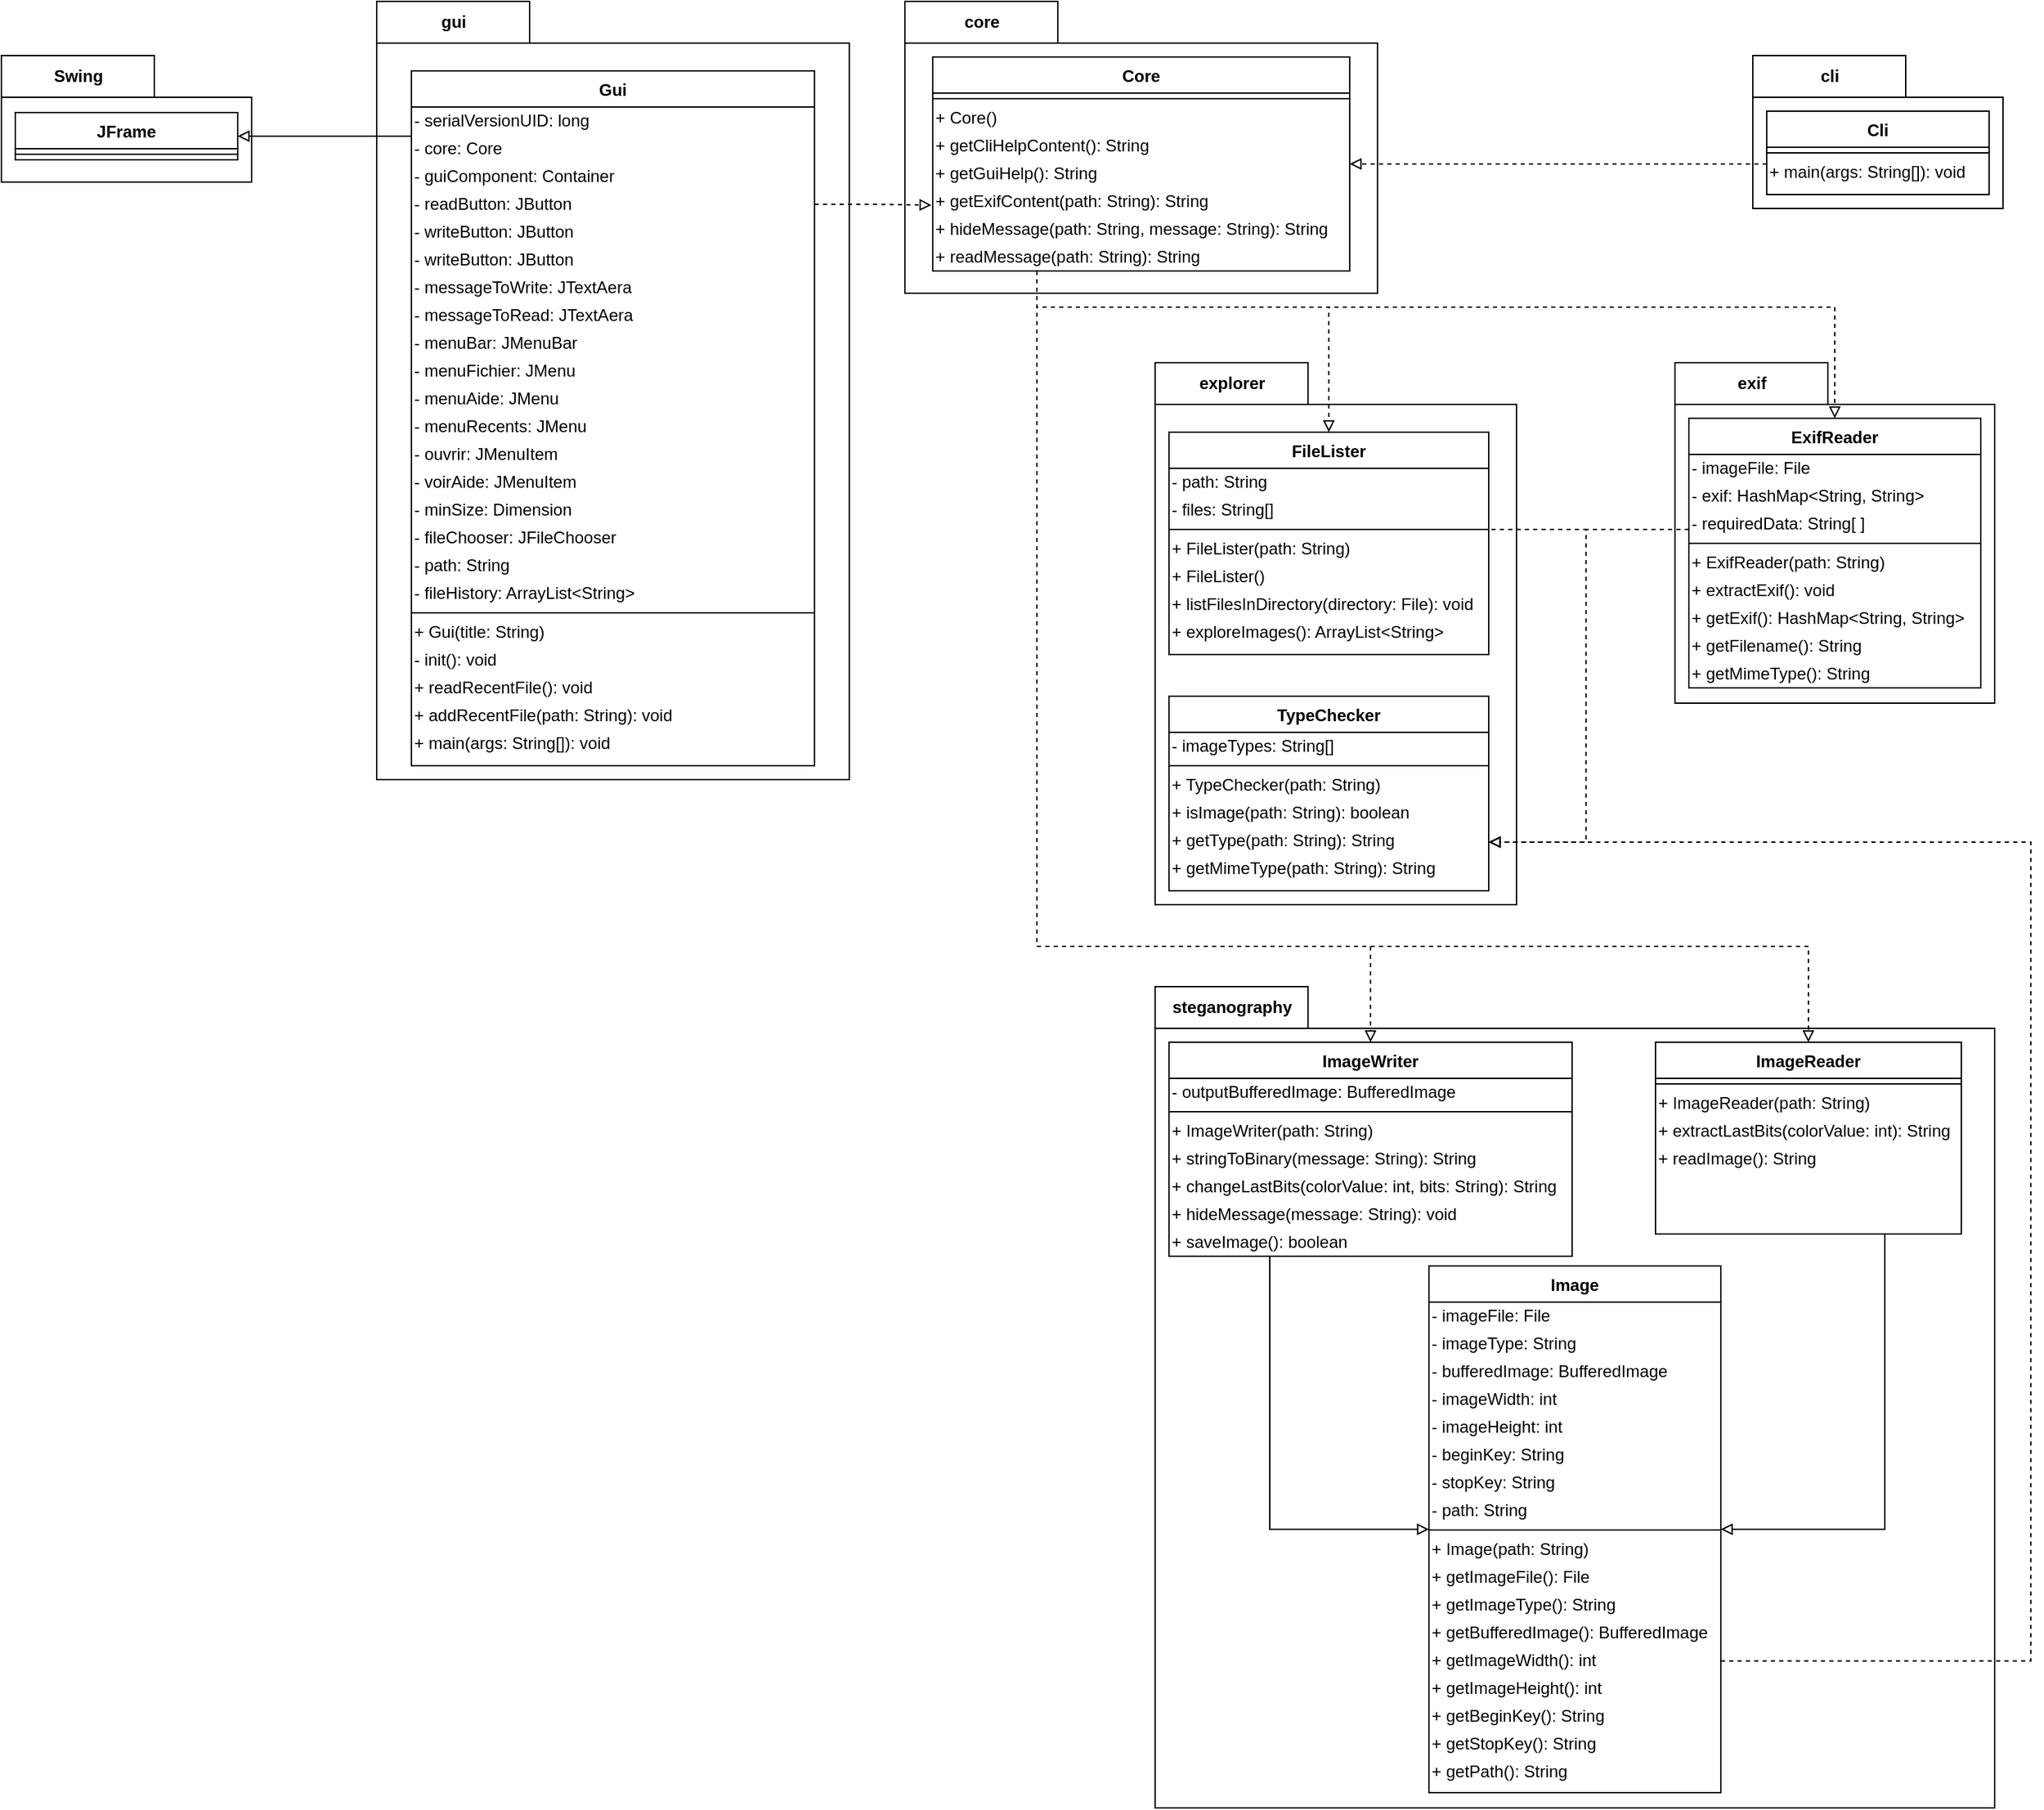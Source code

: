 <mxfile version="15.9.6" type="device"><diagram id="C5RBs43oDa-KdzZeNtuy" name="UML"><mxGraphModel dx="1260" dy="225" grid="1" gridSize="10" guides="1" tooltips="1" connect="1" arrows="1" fold="1" page="1" pageScale="1" pageWidth="827" pageHeight="1169" math="0" shadow="0"><root><mxCell id="WIyWlLk6GJQsqaUBKTNV-0"/><mxCell id="WIyWlLk6GJQsqaUBKTNV-1" parent="WIyWlLk6GJQsqaUBKTNV-0"/><mxCell id="rqgLlwEe3wtUk56ZZtkT-13" value="core" style="shape=folder;fontStyle=1;tabWidth=110;tabHeight=30;tabPosition=left;html=1;boundedLbl=1;labelInHeader=1;container=1;collapsible=0;recursiveResize=0;" parent="WIyWlLk6GJQsqaUBKTNV-1" vertex="1"><mxGeometry width="340" height="210" as="geometry"/></mxCell><mxCell id="zkfFHV4jXpPFQw0GAbJ--0" value="Core" style="swimlane;fontStyle=1;align=center;verticalAlign=top;childLayout=stackLayout;horizontal=1;startSize=26;horizontalStack=0;resizeParent=1;resizeLast=0;collapsible=1;marginBottom=0;rounded=0;shadow=0;strokeWidth=1;" parent="rqgLlwEe3wtUk56ZZtkT-13" vertex="1"><mxGeometry x="20" y="40" width="300" height="154" as="geometry"><mxRectangle x="230" y="140" width="160" height="26" as="alternateBounds"/></mxGeometry></mxCell><mxCell id="zkfFHV4jXpPFQw0GAbJ--4" value="" style="line;html=1;strokeWidth=1;align=left;verticalAlign=middle;spacingTop=-1;spacingLeft=3;spacingRight=3;rotatable=0;labelPosition=right;points=[];portConstraint=eastwest;" parent="zkfFHV4jXpPFQw0GAbJ--0" vertex="1"><mxGeometry y="26" width="300" height="8" as="geometry"/></mxCell><mxCell id="HnBNoYCttmOG30Oz5VG8-35" value="+ Core()" style="text;html=1;resizable=0;autosize=1;align=left;verticalAlign=middle;points=[];fillColor=none;strokeColor=none;rounded=0;" vertex="1" parent="zkfFHV4jXpPFQw0GAbJ--0"><mxGeometry y="34" width="300" height="20" as="geometry"/></mxCell><mxCell id="rqgLlwEe3wtUk56ZZtkT-110" value="+ getCliHelpContent(): String" style="text;html=1;resizable=0;autosize=1;align=left;verticalAlign=middle;points=[];fillColor=none;strokeColor=none;rounded=0;" parent="zkfFHV4jXpPFQw0GAbJ--0" vertex="1"><mxGeometry y="54" width="300" height="20" as="geometry"/></mxCell><mxCell id="rqgLlwEe3wtUk56ZZtkT-111" value="+ getGuiHelp(): String" style="text;html=1;resizable=0;autosize=1;align=left;verticalAlign=middle;points=[];fillColor=none;strokeColor=none;rounded=0;" parent="zkfFHV4jXpPFQw0GAbJ--0" vertex="1"><mxGeometry y="74" width="300" height="20" as="geometry"/></mxCell><mxCell id="rqgLlwEe3wtUk56ZZtkT-112" value="+ getExifContent(path: String): String" style="text;html=1;resizable=0;autosize=1;align=left;verticalAlign=middle;points=[];fillColor=none;strokeColor=none;rounded=0;" parent="zkfFHV4jXpPFQw0GAbJ--0" vertex="1"><mxGeometry y="94" width="300" height="20" as="geometry"/></mxCell><mxCell id="rqgLlwEe3wtUk56ZZtkT-113" value="+ hideMessage(path: String, message: String): String" style="text;html=1;resizable=0;autosize=1;align=left;verticalAlign=middle;points=[];fillColor=none;strokeColor=none;rounded=0;" parent="zkfFHV4jXpPFQw0GAbJ--0" vertex="1"><mxGeometry y="114" width="300" height="20" as="geometry"/></mxCell><mxCell id="rqgLlwEe3wtUk56ZZtkT-114" value="+ readMessage(path: String): String" style="text;html=1;resizable=0;autosize=1;align=left;verticalAlign=middle;points=[];fillColor=none;strokeColor=none;rounded=0;" parent="zkfFHV4jXpPFQw0GAbJ--0" vertex="1"><mxGeometry y="134" width="300" height="20" as="geometry"/></mxCell><mxCell id="rqgLlwEe3wtUk56ZZtkT-17" value="cli" style="shape=folder;fontStyle=1;tabWidth=110;tabHeight=30;tabPosition=left;html=1;boundedLbl=1;labelInHeader=1;container=1;collapsible=0;recursiveResize=0;" parent="WIyWlLk6GJQsqaUBKTNV-1" vertex="1"><mxGeometry x="610" y="39" width="180" height="110" as="geometry"/></mxCell><mxCell id="rqgLlwEe3wtUk56ZZtkT-18" value="Cli" style="swimlane;fontStyle=1;align=center;verticalAlign=top;childLayout=stackLayout;horizontal=1;startSize=26;horizontalStack=0;resizeParent=1;resizeLast=0;collapsible=1;marginBottom=0;rounded=0;shadow=0;strokeWidth=1;" parent="rqgLlwEe3wtUk56ZZtkT-17" vertex="1"><mxGeometry x="10" y="40" width="160" height="60" as="geometry"><mxRectangle x="230" y="140" width="160" height="26" as="alternateBounds"/></mxGeometry></mxCell><mxCell id="rqgLlwEe3wtUk56ZZtkT-19" value="" style="line;html=1;strokeWidth=1;align=left;verticalAlign=middle;spacingTop=-1;spacingLeft=3;spacingRight=3;rotatable=0;labelPosition=right;points=[];portConstraint=eastwest;" parent="rqgLlwEe3wtUk56ZZtkT-18" vertex="1"><mxGeometry y="26" width="160" height="8" as="geometry"/></mxCell><mxCell id="rqgLlwEe3wtUk56ZZtkT-109" value="+ main(args: String[]): void" style="text;html=1;resizable=0;autosize=1;align=left;verticalAlign=middle;points=[];fillColor=none;strokeColor=none;rounded=0;" parent="rqgLlwEe3wtUk56ZZtkT-18" vertex="1"><mxGeometry y="34" width="160" height="20" as="geometry"/></mxCell><mxCell id="rqgLlwEe3wtUk56ZZtkT-23" value="exif" style="shape=folder;fontStyle=1;tabWidth=110;tabHeight=30;tabPosition=left;html=1;boundedLbl=1;labelInHeader=1;container=1;collapsible=0;recursiveResize=0;" parent="WIyWlLk6GJQsqaUBKTNV-1" vertex="1"><mxGeometry x="554" y="260" width="230" height="245" as="geometry"/></mxCell><mxCell id="rqgLlwEe3wtUk56ZZtkT-24" value="ExifReader" style="swimlane;fontStyle=1;align=center;verticalAlign=top;childLayout=stackLayout;horizontal=1;startSize=26;horizontalStack=0;resizeParent=1;resizeLast=0;collapsible=1;marginBottom=0;rounded=0;shadow=0;strokeWidth=1;" parent="rqgLlwEe3wtUk56ZZtkT-23" vertex="1"><mxGeometry x="10" y="40" width="210" height="194" as="geometry"><mxRectangle x="230" y="140" width="160" height="26" as="alternateBounds"/></mxGeometry></mxCell><mxCell id="rqgLlwEe3wtUk56ZZtkT-88" value="- imageFile: File" style="text;html=1;resizable=0;autosize=1;align=left;verticalAlign=middle;points=[];fillColor=none;strokeColor=none;rounded=0;" parent="rqgLlwEe3wtUk56ZZtkT-24" vertex="1"><mxGeometry y="26" width="210" height="20" as="geometry"/></mxCell><mxCell id="rqgLlwEe3wtUk56ZZtkT-90" value="- exif: HashMap&amp;lt;String, String&amp;gt;" style="text;html=1;resizable=0;autosize=1;align=left;verticalAlign=middle;points=[];fillColor=none;strokeColor=none;rounded=0;" parent="rqgLlwEe3wtUk56ZZtkT-24" vertex="1"><mxGeometry y="46" width="210" height="20" as="geometry"/></mxCell><mxCell id="rqgLlwEe3wtUk56ZZtkT-91" value="- requiredData: String[ ]" style="text;html=1;resizable=0;autosize=1;align=left;verticalAlign=middle;points=[];fillColor=none;strokeColor=none;rounded=0;" parent="rqgLlwEe3wtUk56ZZtkT-24" vertex="1"><mxGeometry y="66" width="210" height="20" as="geometry"/></mxCell><mxCell id="rqgLlwEe3wtUk56ZZtkT-25" value="" style="line;html=1;strokeWidth=1;align=left;verticalAlign=middle;spacingTop=-1;spacingLeft=3;spacingRight=3;rotatable=0;labelPosition=right;points=[];portConstraint=eastwest;" parent="rqgLlwEe3wtUk56ZZtkT-24" vertex="1"><mxGeometry y="86" width="210" height="8" as="geometry"/></mxCell><mxCell id="rqgLlwEe3wtUk56ZZtkT-92" value="+ ExifReader(path: String)" style="text;html=1;resizable=0;autosize=1;align=left;verticalAlign=middle;points=[];fillColor=none;strokeColor=none;rounded=0;" parent="rqgLlwEe3wtUk56ZZtkT-24" vertex="1"><mxGeometry y="94" width="210" height="20" as="geometry"/></mxCell><mxCell id="rqgLlwEe3wtUk56ZZtkT-94" value="+ extractExif(): void" style="text;html=1;resizable=0;autosize=1;align=left;verticalAlign=middle;points=[];fillColor=none;strokeColor=none;rounded=0;" parent="rqgLlwEe3wtUk56ZZtkT-24" vertex="1"><mxGeometry y="114" width="210" height="20" as="geometry"/></mxCell><mxCell id="rqgLlwEe3wtUk56ZZtkT-93" value="+ getExif(): HashMap&amp;lt;String, String&amp;gt;" style="text;html=1;resizable=0;autosize=1;align=left;verticalAlign=middle;points=[];fillColor=none;strokeColor=none;rounded=0;" parent="rqgLlwEe3wtUk56ZZtkT-24" vertex="1"><mxGeometry y="134" width="210" height="20" as="geometry"/></mxCell><mxCell id="rqgLlwEe3wtUk56ZZtkT-96" value="+ getFilename(): String" style="text;html=1;resizable=0;autosize=1;align=left;verticalAlign=middle;points=[];fillColor=none;strokeColor=none;rounded=0;" parent="rqgLlwEe3wtUk56ZZtkT-24" vertex="1"><mxGeometry y="154" width="210" height="20" as="geometry"/></mxCell><mxCell id="rqgLlwEe3wtUk56ZZtkT-97" value="+ getMimeType(): String" style="text;html=1;resizable=0;autosize=1;align=left;verticalAlign=middle;points=[];fillColor=none;strokeColor=none;rounded=0;" parent="rqgLlwEe3wtUk56ZZtkT-24" vertex="1"><mxGeometry y="174" width="210" height="20" as="geometry"/></mxCell><mxCell id="rqgLlwEe3wtUk56ZZtkT-26" value="explorer" style="shape=folder;fontStyle=1;tabWidth=110;tabHeight=30;tabPosition=left;html=1;boundedLbl=1;labelInHeader=1;container=1;collapsible=0;recursiveResize=0;" parent="WIyWlLk6GJQsqaUBKTNV-1" vertex="1"><mxGeometry x="180" y="260" width="260" height="390" as="geometry"/></mxCell><mxCell id="rqgLlwEe3wtUk56ZZtkT-144" style="edgeStyle=orthogonalEdgeStyle;rounded=0;orthogonalLoop=1;jettySize=auto;html=1;exitX=1;exitY=0.5;exitDx=0;exitDy=0;entryX=1;entryY=0.75;entryDx=0;entryDy=0;endArrow=block;endFill=0;dashed=1;" parent="rqgLlwEe3wtUk56ZZtkT-26" source="rqgLlwEe3wtUk56ZZtkT-27" target="rqgLlwEe3wtUk56ZZtkT-29" edge="1"><mxGeometry relative="1" as="geometry"><Array as="points"><mxPoint x="240" y="120"/><mxPoint x="310" y="120"/><mxPoint x="310" y="345"/></Array></mxGeometry></mxCell><mxCell id="rqgLlwEe3wtUk56ZZtkT-27" value="FileLister" style="swimlane;fontStyle=1;align=center;verticalAlign=top;childLayout=stackLayout;horizontal=1;startSize=26;horizontalStack=0;resizeParent=1;resizeLast=0;collapsible=1;marginBottom=0;rounded=0;shadow=0;strokeWidth=1;" parent="rqgLlwEe3wtUk56ZZtkT-26" vertex="1"><mxGeometry x="10" y="50" width="230" height="160" as="geometry"><mxRectangle x="230" y="140" width="160" height="26" as="alternateBounds"/></mxGeometry></mxCell><mxCell id="lfg61JCb-6CAKYgBnCTk-0" value="- path: String" style="text;html=1;resizable=0;autosize=1;align=left;verticalAlign=middle;points=[];fillColor=none;strokeColor=none;rounded=0;" parent="rqgLlwEe3wtUk56ZZtkT-27" vertex="1"><mxGeometry y="26" width="230" height="20" as="geometry"/></mxCell><mxCell id="lfg61JCb-6CAKYgBnCTk-1" value="- files: String[]" style="text;html=1;resizable=0;autosize=1;align=left;verticalAlign=middle;points=[];fillColor=none;strokeColor=none;rounded=0;" parent="rqgLlwEe3wtUk56ZZtkT-27" vertex="1"><mxGeometry y="46" width="230" height="20" as="geometry"/></mxCell><mxCell id="rqgLlwEe3wtUk56ZZtkT-28" value="" style="line;html=1;strokeWidth=1;align=left;verticalAlign=middle;spacingTop=-1;spacingLeft=3;spacingRight=3;rotatable=0;labelPosition=right;points=[];portConstraint=eastwest;" parent="rqgLlwEe3wtUk56ZZtkT-27" vertex="1"><mxGeometry y="66" width="230" height="8" as="geometry"/></mxCell><mxCell id="lfg61JCb-6CAKYgBnCTk-2" value="+ FileLister(path: String)" style="text;html=1;resizable=0;autosize=1;align=left;verticalAlign=middle;points=[];fillColor=none;strokeColor=none;rounded=0;" parent="rqgLlwEe3wtUk56ZZtkT-27" vertex="1"><mxGeometry y="74" width="230" height="20" as="geometry"/></mxCell><mxCell id="lfg61JCb-6CAKYgBnCTk-3" value="+ FileLister()" style="text;html=1;resizable=0;autosize=1;align=left;verticalAlign=middle;points=[];fillColor=none;strokeColor=none;rounded=0;" parent="rqgLlwEe3wtUk56ZZtkT-27" vertex="1"><mxGeometry y="94" width="230" height="20" as="geometry"/></mxCell><mxCell id="lfg61JCb-6CAKYgBnCTk-4" value="+ listFilesInDirectory(directory: File): void" style="text;html=1;resizable=0;autosize=1;align=left;verticalAlign=middle;points=[];fillColor=none;strokeColor=none;rounded=0;" parent="rqgLlwEe3wtUk56ZZtkT-27" vertex="1"><mxGeometry y="114" width="230" height="20" as="geometry"/></mxCell><mxCell id="lfg61JCb-6CAKYgBnCTk-5" value="+ exploreImages(): ArrayList&amp;lt;String&amp;gt;" style="text;html=1;resizable=0;autosize=1;align=left;verticalAlign=middle;points=[];fillColor=none;strokeColor=none;rounded=0;" parent="rqgLlwEe3wtUk56ZZtkT-27" vertex="1"><mxGeometry y="134" width="230" height="20" as="geometry"/></mxCell><mxCell id="rqgLlwEe3wtUk56ZZtkT-29" value="TypeChecker" style="swimlane;fontStyle=1;align=center;verticalAlign=top;childLayout=stackLayout;horizontal=1;startSize=26;horizontalStack=0;resizeParent=1;resizeLast=0;collapsible=1;marginBottom=0;rounded=0;shadow=0;strokeWidth=1;" parent="rqgLlwEe3wtUk56ZZtkT-26" vertex="1"><mxGeometry x="10" y="240" width="230" height="140" as="geometry"><mxRectangle x="230" y="140" width="160" height="26" as="alternateBounds"/></mxGeometry></mxCell><mxCell id="lfg61JCb-6CAKYgBnCTk-6" value="- imageTypes: String[]" style="text;html=1;resizable=0;autosize=1;align=left;verticalAlign=middle;points=[];fillColor=none;strokeColor=none;rounded=0;" parent="rqgLlwEe3wtUk56ZZtkT-29" vertex="1"><mxGeometry y="26" width="230" height="20" as="geometry"/></mxCell><mxCell id="rqgLlwEe3wtUk56ZZtkT-30" value="" style="line;html=1;strokeWidth=1;align=left;verticalAlign=middle;spacingTop=-1;spacingLeft=3;spacingRight=3;rotatable=0;labelPosition=right;points=[];portConstraint=eastwest;" parent="rqgLlwEe3wtUk56ZZtkT-29" vertex="1"><mxGeometry y="46" width="230" height="8" as="geometry"/></mxCell><mxCell id="lfg61JCb-6CAKYgBnCTk-7" value="+ TypeChecker(path: String)" style="text;html=1;resizable=0;autosize=1;align=left;verticalAlign=middle;points=[];fillColor=none;strokeColor=none;rounded=0;" parent="rqgLlwEe3wtUk56ZZtkT-29" vertex="1"><mxGeometry y="54" width="230" height="20" as="geometry"/></mxCell><mxCell id="lfg61JCb-6CAKYgBnCTk-8" value="+ isImage(path: String): boolean" style="text;html=1;resizable=0;autosize=1;align=left;verticalAlign=middle;points=[];fillColor=none;strokeColor=none;rounded=0;" parent="rqgLlwEe3wtUk56ZZtkT-29" vertex="1"><mxGeometry y="74" width="230" height="20" as="geometry"/></mxCell><mxCell id="lfg61JCb-6CAKYgBnCTk-9" value="+ getType(path: String): String" style="text;html=1;resizable=0;autosize=1;align=left;verticalAlign=middle;points=[];fillColor=none;strokeColor=none;rounded=0;" parent="rqgLlwEe3wtUk56ZZtkT-29" vertex="1"><mxGeometry y="94" width="230" height="20" as="geometry"/></mxCell><mxCell id="lfg61JCb-6CAKYgBnCTk-10" value="+ getMimeType(path: String): String" style="text;html=1;resizable=0;autosize=1;align=left;verticalAlign=middle;points=[];fillColor=none;strokeColor=none;rounded=0;" parent="rqgLlwEe3wtUk56ZZtkT-29" vertex="1"><mxGeometry y="114" width="230" height="20" as="geometry"/></mxCell><mxCell id="rqgLlwEe3wtUk56ZZtkT-31" value="steganography" style="shape=folder;fontStyle=1;tabWidth=110;tabHeight=30;tabPosition=left;html=1;boundedLbl=1;labelInHeader=1;container=1;collapsible=0;recursiveResize=0;" parent="WIyWlLk6GJQsqaUBKTNV-1" vertex="1"><mxGeometry x="180" y="709" width="604" height="591" as="geometry"/></mxCell><mxCell id="rqgLlwEe3wtUk56ZZtkT-41" style="edgeStyle=orthogonalEdgeStyle;rounded=0;orthogonalLoop=1;jettySize=auto;html=1;exitX=0.25;exitY=1;exitDx=0;exitDy=0;entryX=0;entryY=0.5;entryDx=0;entryDy=0;endArrow=block;endFill=0;" parent="rqgLlwEe3wtUk56ZZtkT-31" source="rqgLlwEe3wtUk56ZZtkT-32" target="rqgLlwEe3wtUk56ZZtkT-36" edge="1"><mxGeometry relative="1" as="geometry"/></mxCell><mxCell id="rqgLlwEe3wtUk56ZZtkT-32" value="ImageWriter" style="swimlane;fontStyle=1;align=center;verticalAlign=top;childLayout=stackLayout;horizontal=1;startSize=26;horizontalStack=0;resizeParent=1;resizeLast=0;collapsible=1;marginBottom=0;rounded=0;shadow=0;strokeWidth=1;" parent="rqgLlwEe3wtUk56ZZtkT-31" vertex="1"><mxGeometry x="10" y="40" width="290" height="154" as="geometry"><mxRectangle x="230" y="140" width="160" height="26" as="alternateBounds"/></mxGeometry></mxCell><mxCell id="HnBNoYCttmOG30Oz5VG8-7" value="- outputBufferedImage: BufferedImage" style="text;html=1;resizable=0;autosize=1;align=left;verticalAlign=middle;points=[];fillColor=none;strokeColor=none;rounded=0;" vertex="1" parent="rqgLlwEe3wtUk56ZZtkT-32"><mxGeometry y="26" width="290" height="20" as="geometry"/></mxCell><mxCell id="rqgLlwEe3wtUk56ZZtkT-33" value="" style="line;html=1;strokeWidth=1;align=left;verticalAlign=middle;spacingTop=-1;spacingLeft=3;spacingRight=3;rotatable=0;labelPosition=right;points=[];portConstraint=eastwest;" parent="rqgLlwEe3wtUk56ZZtkT-32" vertex="1"><mxGeometry y="46" width="290" height="8" as="geometry"/></mxCell><mxCell id="rqgLlwEe3wtUk56ZZtkT-81" value="+ ImageWriter(path: String)" style="text;html=1;resizable=0;autosize=1;align=left;verticalAlign=middle;points=[];fillColor=none;strokeColor=none;rounded=0;" parent="rqgLlwEe3wtUk56ZZtkT-32" vertex="1"><mxGeometry y="54" width="290" height="20" as="geometry"/></mxCell><mxCell id="rqgLlwEe3wtUk56ZZtkT-82" value="+ stringToBinary(message: String): String" style="text;html=1;resizable=0;autosize=1;align=left;verticalAlign=middle;points=[];fillColor=none;strokeColor=none;rounded=0;" parent="rqgLlwEe3wtUk56ZZtkT-32" vertex="1"><mxGeometry y="74" width="290" height="20" as="geometry"/></mxCell><mxCell id="rqgLlwEe3wtUk56ZZtkT-83" value="+ changeLastBits(colorValue: int, bits: String): String" style="text;html=1;resizable=0;autosize=1;align=left;verticalAlign=middle;points=[];fillColor=none;strokeColor=none;rounded=0;" parent="rqgLlwEe3wtUk56ZZtkT-32" vertex="1"><mxGeometry y="94" width="290" height="20" as="geometry"/></mxCell><mxCell id="rqgLlwEe3wtUk56ZZtkT-84" value="+ hideMessage(message: String): void" style="text;html=1;resizable=0;autosize=1;align=left;verticalAlign=middle;points=[];fillColor=none;strokeColor=none;rounded=0;" parent="rqgLlwEe3wtUk56ZZtkT-32" vertex="1"><mxGeometry y="114" width="290" height="20" as="geometry"/></mxCell><mxCell id="rqgLlwEe3wtUk56ZZtkT-85" value="+ saveImage(): boolean" style="text;html=1;resizable=0;autosize=1;align=left;verticalAlign=middle;points=[];fillColor=none;strokeColor=none;rounded=0;" parent="rqgLlwEe3wtUk56ZZtkT-32" vertex="1"><mxGeometry y="134" width="290" height="20" as="geometry"/></mxCell><mxCell id="rqgLlwEe3wtUk56ZZtkT-40" style="edgeStyle=orthogonalEdgeStyle;rounded=0;orthogonalLoop=1;jettySize=auto;html=1;exitX=0.75;exitY=1;exitDx=0;exitDy=0;entryX=1;entryY=0.5;entryDx=0;entryDy=0;endArrow=block;endFill=0;" parent="rqgLlwEe3wtUk56ZZtkT-31" source="rqgLlwEe3wtUk56ZZtkT-34" target="rqgLlwEe3wtUk56ZZtkT-36" edge="1"><mxGeometry relative="1" as="geometry"/></mxCell><mxCell id="rqgLlwEe3wtUk56ZZtkT-34" value="ImageReader" style="swimlane;fontStyle=1;align=center;verticalAlign=top;childLayout=stackLayout;horizontal=1;startSize=26;horizontalStack=0;resizeParent=1;resizeLast=0;collapsible=1;marginBottom=0;rounded=0;shadow=0;strokeWidth=1;" parent="rqgLlwEe3wtUk56ZZtkT-31" vertex="1"><mxGeometry x="360" y="40" width="220" height="138" as="geometry"><mxRectangle x="230" y="140" width="160" height="26" as="alternateBounds"/></mxGeometry></mxCell><mxCell id="rqgLlwEe3wtUk56ZZtkT-35" value="" style="line;html=1;strokeWidth=1;align=left;verticalAlign=middle;spacingTop=-1;spacingLeft=3;spacingRight=3;rotatable=0;labelPosition=right;points=[];portConstraint=eastwest;" parent="rqgLlwEe3wtUk56ZZtkT-34" vertex="1"><mxGeometry y="26" width="220" height="8" as="geometry"/></mxCell><mxCell id="rqgLlwEe3wtUk56ZZtkT-80" value="+ ImageReader(path: String)" style="text;html=1;resizable=0;autosize=1;align=left;verticalAlign=middle;points=[];fillColor=none;strokeColor=none;rounded=0;" parent="rqgLlwEe3wtUk56ZZtkT-34" vertex="1"><mxGeometry y="34" width="220" height="20" as="geometry"/></mxCell><mxCell id="rqgLlwEe3wtUk56ZZtkT-86" value="+ extractLastBits(colorValue: int): String" style="text;html=1;resizable=0;autosize=1;align=left;verticalAlign=middle;points=[];fillColor=none;strokeColor=none;rounded=0;" parent="rqgLlwEe3wtUk56ZZtkT-34" vertex="1"><mxGeometry y="54" width="220" height="20" as="geometry"/></mxCell><mxCell id="rqgLlwEe3wtUk56ZZtkT-87" value="+ readImage(): String" style="text;html=1;resizable=0;autosize=1;align=left;verticalAlign=middle;points=[];fillColor=none;strokeColor=none;rounded=0;" parent="rqgLlwEe3wtUk56ZZtkT-34" vertex="1"><mxGeometry y="74" width="220" height="20" as="geometry"/></mxCell><mxCell id="rqgLlwEe3wtUk56ZZtkT-36" value="Image" style="swimlane;fontStyle=1;align=center;verticalAlign=top;childLayout=stackLayout;horizontal=1;startSize=26;horizontalStack=0;resizeParent=1;resizeLast=0;collapsible=1;marginBottom=0;rounded=0;shadow=0;strokeWidth=1;" parent="rqgLlwEe3wtUk56ZZtkT-31" vertex="1"><mxGeometry x="197" y="201" width="210" height="379" as="geometry"><mxRectangle x="230" y="140" width="160" height="26" as="alternateBounds"/></mxGeometry></mxCell><mxCell id="rqgLlwEe3wtUk56ZZtkT-56" value="- imageFile: File" style="text;html=1;resizable=0;autosize=1;align=left;verticalAlign=middle;points=[];fillColor=none;strokeColor=none;rounded=0;" parent="rqgLlwEe3wtUk56ZZtkT-36" vertex="1"><mxGeometry y="26" width="210" height="20" as="geometry"/></mxCell><mxCell id="rqgLlwEe3wtUk56ZZtkT-57" value="- imageType: String" style="text;html=1;resizable=0;autosize=1;align=left;verticalAlign=middle;points=[];fillColor=none;strokeColor=none;rounded=0;" parent="rqgLlwEe3wtUk56ZZtkT-36" vertex="1"><mxGeometry y="46" width="210" height="20" as="geometry"/></mxCell><mxCell id="rqgLlwEe3wtUk56ZZtkT-58" value="- bufferedImage: BufferedImage" style="text;html=1;resizable=0;autosize=1;align=left;verticalAlign=middle;points=[];fillColor=none;strokeColor=none;rounded=0;" parent="rqgLlwEe3wtUk56ZZtkT-36" vertex="1"><mxGeometry y="66" width="210" height="20" as="geometry"/></mxCell><mxCell id="rqgLlwEe3wtUk56ZZtkT-59" value="- imageWidth: int" style="text;html=1;resizable=0;autosize=1;align=left;verticalAlign=middle;points=[];fillColor=none;strokeColor=none;rounded=0;" parent="rqgLlwEe3wtUk56ZZtkT-36" vertex="1"><mxGeometry y="86" width="210" height="20" as="geometry"/></mxCell><mxCell id="rqgLlwEe3wtUk56ZZtkT-73" value="- imageHeight: int" style="text;html=1;resizable=0;autosize=1;align=left;verticalAlign=middle;points=[];fillColor=none;strokeColor=none;rounded=0;" parent="rqgLlwEe3wtUk56ZZtkT-36" vertex="1"><mxGeometry y="106" width="210" height="20" as="geometry"/></mxCell><mxCell id="rqgLlwEe3wtUk56ZZtkT-74" value="- beginKey: String" style="text;html=1;resizable=0;autosize=1;align=left;verticalAlign=middle;points=[];fillColor=none;strokeColor=none;rounded=0;" parent="rqgLlwEe3wtUk56ZZtkT-36" vertex="1"><mxGeometry y="126" width="210" height="20" as="geometry"/></mxCell><mxCell id="rqgLlwEe3wtUk56ZZtkT-76" value="- stopKey: String" style="text;html=1;resizable=0;autosize=1;align=left;verticalAlign=middle;points=[];fillColor=none;strokeColor=none;rounded=0;" parent="rqgLlwEe3wtUk56ZZtkT-36" vertex="1"><mxGeometry y="146" width="210" height="20" as="geometry"/></mxCell><mxCell id="rqgLlwEe3wtUk56ZZtkT-77" value="- path: String" style="text;html=1;resizable=0;autosize=1;align=left;verticalAlign=middle;points=[];fillColor=none;strokeColor=none;rounded=0;" parent="rqgLlwEe3wtUk56ZZtkT-36" vertex="1"><mxGeometry y="166" width="210" height="20" as="geometry"/></mxCell><mxCell id="rqgLlwEe3wtUk56ZZtkT-37" value="" style="line;html=1;strokeWidth=1;align=left;verticalAlign=middle;spacingTop=-1;spacingLeft=3;spacingRight=3;rotatable=0;labelPosition=right;points=[];portConstraint=eastwest;" parent="rqgLlwEe3wtUk56ZZtkT-36" vertex="1"><mxGeometry y="186" width="210" height="8" as="geometry"/></mxCell><mxCell id="rqgLlwEe3wtUk56ZZtkT-78" value="+ Image(path: String)" style="text;html=1;resizable=0;autosize=1;align=left;verticalAlign=middle;points=[];fillColor=none;strokeColor=none;rounded=0;" parent="rqgLlwEe3wtUk56ZZtkT-36" vertex="1"><mxGeometry y="194" width="210" height="20" as="geometry"/></mxCell><mxCell id="HnBNoYCttmOG30Oz5VG8-0" value="+ getImageFile(): File" style="text;html=1;resizable=0;autosize=1;align=left;verticalAlign=middle;points=[];fillColor=none;strokeColor=none;rounded=0;" vertex="1" parent="rqgLlwEe3wtUk56ZZtkT-36"><mxGeometry y="214" width="210" height="20" as="geometry"/></mxCell><mxCell id="rqgLlwEe3wtUk56ZZtkT-79" value="+ getImageType(): String" style="text;html=1;resizable=0;autosize=1;align=left;verticalAlign=middle;points=[];fillColor=none;strokeColor=none;rounded=0;" parent="rqgLlwEe3wtUk56ZZtkT-36" vertex="1"><mxGeometry y="234" width="210" height="20" as="geometry"/></mxCell><mxCell id="HnBNoYCttmOG30Oz5VG8-1" value="+ getBufferedImage(): BufferedImage" style="text;html=1;resizable=0;autosize=1;align=left;verticalAlign=middle;points=[];fillColor=none;strokeColor=none;rounded=0;" vertex="1" parent="rqgLlwEe3wtUk56ZZtkT-36"><mxGeometry y="254" width="210" height="20" as="geometry"/></mxCell><mxCell id="HnBNoYCttmOG30Oz5VG8-4" value="+ getImageWidth(): int" style="text;html=1;resizable=0;autosize=1;align=left;verticalAlign=middle;points=[];fillColor=none;strokeColor=none;rounded=0;" vertex="1" parent="rqgLlwEe3wtUk56ZZtkT-36"><mxGeometry y="274" width="210" height="20" as="geometry"/></mxCell><mxCell id="HnBNoYCttmOG30Oz5VG8-3" value="+ getImageHeight(): int" style="text;html=1;resizable=0;autosize=1;align=left;verticalAlign=middle;points=[];fillColor=none;strokeColor=none;rounded=0;" vertex="1" parent="rqgLlwEe3wtUk56ZZtkT-36"><mxGeometry y="294" width="210" height="20" as="geometry"/></mxCell><mxCell id="HnBNoYCttmOG30Oz5VG8-2" value="+ getBeginKey(): String" style="text;html=1;resizable=0;autosize=1;align=left;verticalAlign=middle;points=[];fillColor=none;strokeColor=none;rounded=0;" vertex="1" parent="rqgLlwEe3wtUk56ZZtkT-36"><mxGeometry y="314" width="210" height="20" as="geometry"/></mxCell><mxCell id="HnBNoYCttmOG30Oz5VG8-6" value="+ getStopKey(): String" style="text;html=1;resizable=0;autosize=1;align=left;verticalAlign=middle;points=[];fillColor=none;strokeColor=none;rounded=0;" vertex="1" parent="rqgLlwEe3wtUk56ZZtkT-36"><mxGeometry y="334" width="210" height="20" as="geometry"/></mxCell><mxCell id="HnBNoYCttmOG30Oz5VG8-5" value="+ getPath(): String" style="text;html=1;resizable=0;autosize=1;align=left;verticalAlign=middle;points=[];fillColor=none;strokeColor=none;rounded=0;" vertex="1" parent="rqgLlwEe3wtUk56ZZtkT-36"><mxGeometry y="354" width="210" height="20" as="geometry"/></mxCell><mxCell id="rqgLlwEe3wtUk56ZZtkT-101" value="gui" style="shape=folder;fontStyle=1;tabWidth=110;tabHeight=30;tabPosition=left;html=1;boundedLbl=1;labelInHeader=1;container=1;collapsible=0;recursiveResize=0;" parent="WIyWlLk6GJQsqaUBKTNV-1" vertex="1"><mxGeometry x="-380" width="340" height="560" as="geometry"/></mxCell><mxCell id="lfg61JCb-6CAKYgBnCTk-18" value="Gui" style="swimlane;fontStyle=1;align=center;verticalAlign=top;childLayout=stackLayout;horizontal=1;startSize=26;horizontalStack=0;resizeParent=1;resizeLast=0;collapsible=1;marginBottom=0;rounded=0;shadow=0;strokeWidth=1;" parent="rqgLlwEe3wtUk56ZZtkT-101" vertex="1"><mxGeometry x="25" y="50" width="290" height="500" as="geometry"><mxRectangle x="230" y="140" width="160" height="26" as="alternateBounds"/></mxGeometry></mxCell><mxCell id="HnBNoYCttmOG30Oz5VG8-9" value="- serialVersionUID: long" style="text;html=1;resizable=0;autosize=1;align=left;verticalAlign=middle;points=[];fillColor=none;strokeColor=none;rounded=0;" vertex="1" parent="lfg61JCb-6CAKYgBnCTk-18"><mxGeometry y="26" width="290" height="20" as="geometry"/></mxCell><mxCell id="HnBNoYCttmOG30Oz5VG8-10" value="- core: Core" style="text;html=1;resizable=0;autosize=1;align=left;verticalAlign=middle;points=[];fillColor=none;strokeColor=none;rounded=0;" vertex="1" parent="lfg61JCb-6CAKYgBnCTk-18"><mxGeometry y="46" width="290" height="20" as="geometry"/></mxCell><mxCell id="HnBNoYCttmOG30Oz5VG8-13" value="- guiComponent: Container" style="text;html=1;resizable=0;autosize=1;align=left;verticalAlign=middle;points=[];fillColor=none;strokeColor=none;rounded=0;" vertex="1" parent="lfg61JCb-6CAKYgBnCTk-18"><mxGeometry y="66" width="290" height="20" as="geometry"/></mxCell><mxCell id="HnBNoYCttmOG30Oz5VG8-11" value="- readButton: JButton" style="text;html=1;resizable=0;autosize=1;align=left;verticalAlign=middle;points=[];fillColor=none;strokeColor=none;rounded=0;" vertex="1" parent="lfg61JCb-6CAKYgBnCTk-18"><mxGeometry y="86" width="290" height="20" as="geometry"/></mxCell><mxCell id="HnBNoYCttmOG30Oz5VG8-17" value="- writeButton: JButton" style="text;html=1;resizable=0;autosize=1;align=left;verticalAlign=middle;points=[];fillColor=none;strokeColor=none;rounded=0;" vertex="1" parent="lfg61JCb-6CAKYgBnCTk-18"><mxGeometry y="106" width="290" height="20" as="geometry"/></mxCell><mxCell id="HnBNoYCttmOG30Oz5VG8-12" value="- writeButton: JButton" style="text;html=1;resizable=0;autosize=1;align=left;verticalAlign=middle;points=[];fillColor=none;strokeColor=none;rounded=0;" vertex="1" parent="lfg61JCb-6CAKYgBnCTk-18"><mxGeometry y="126" width="290" height="20" as="geometry"/></mxCell><mxCell id="HnBNoYCttmOG30Oz5VG8-14" value="- messageToWrite: JTextAera" style="text;html=1;resizable=0;autosize=1;align=left;verticalAlign=middle;points=[];fillColor=none;strokeColor=none;rounded=0;" vertex="1" parent="lfg61JCb-6CAKYgBnCTk-18"><mxGeometry y="146" width="290" height="20" as="geometry"/></mxCell><mxCell id="HnBNoYCttmOG30Oz5VG8-16" value="- messageToRead: JTextAera" style="text;html=1;resizable=0;autosize=1;align=left;verticalAlign=middle;points=[];fillColor=none;strokeColor=none;rounded=0;" vertex="1" parent="lfg61JCb-6CAKYgBnCTk-18"><mxGeometry y="166" width="290" height="20" as="geometry"/></mxCell><mxCell id="HnBNoYCttmOG30Oz5VG8-20" value="- menuBar: JMenuBar" style="text;html=1;resizable=0;autosize=1;align=left;verticalAlign=middle;points=[];fillColor=none;strokeColor=none;rounded=0;" vertex="1" parent="lfg61JCb-6CAKYgBnCTk-18"><mxGeometry y="186" width="290" height="20" as="geometry"/></mxCell><mxCell id="HnBNoYCttmOG30Oz5VG8-23" value="- menuFichier: JMenu" style="text;html=1;resizable=0;autosize=1;align=left;verticalAlign=middle;points=[];fillColor=none;strokeColor=none;rounded=0;" vertex="1" parent="lfg61JCb-6CAKYgBnCTk-18"><mxGeometry y="206" width="290" height="20" as="geometry"/></mxCell><mxCell id="HnBNoYCttmOG30Oz5VG8-28" value="- menuAide: JMenu" style="text;html=1;resizable=0;autosize=1;align=left;verticalAlign=middle;points=[];fillColor=none;strokeColor=none;rounded=0;" vertex="1" parent="lfg61JCb-6CAKYgBnCTk-18"><mxGeometry y="226" width="290" height="20" as="geometry"/></mxCell><mxCell id="HnBNoYCttmOG30Oz5VG8-29" value="- menuRecents: JMenu" style="text;html=1;resizable=0;autosize=1;align=left;verticalAlign=middle;points=[];fillColor=none;strokeColor=none;rounded=0;" vertex="1" parent="lfg61JCb-6CAKYgBnCTk-18"><mxGeometry y="246" width="290" height="20" as="geometry"/></mxCell><mxCell id="HnBNoYCttmOG30Oz5VG8-30" value="- ouvrir: JMenuItem" style="text;html=1;resizable=0;autosize=1;align=left;verticalAlign=middle;points=[];fillColor=none;strokeColor=none;rounded=0;" vertex="1" parent="lfg61JCb-6CAKYgBnCTk-18"><mxGeometry y="266" width="290" height="20" as="geometry"/></mxCell><mxCell id="HnBNoYCttmOG30Oz5VG8-31" value="- voirAide: JMenuItem" style="text;html=1;resizable=0;autosize=1;align=left;verticalAlign=middle;points=[];fillColor=none;strokeColor=none;rounded=0;" vertex="1" parent="lfg61JCb-6CAKYgBnCTk-18"><mxGeometry y="286" width="290" height="20" as="geometry"/></mxCell><mxCell id="HnBNoYCttmOG30Oz5VG8-27" value="- minSize: Dimension" style="text;html=1;resizable=0;autosize=1;align=left;verticalAlign=middle;points=[];fillColor=none;strokeColor=none;rounded=0;" vertex="1" parent="lfg61JCb-6CAKYgBnCTk-18"><mxGeometry y="306" width="290" height="20" as="geometry"/></mxCell><mxCell id="HnBNoYCttmOG30Oz5VG8-33" value="- fileChooser: JFileChooser" style="text;html=1;resizable=0;autosize=1;align=left;verticalAlign=middle;points=[];fillColor=none;strokeColor=none;rounded=0;" vertex="1" parent="lfg61JCb-6CAKYgBnCTk-18"><mxGeometry y="326" width="290" height="20" as="geometry"/></mxCell><mxCell id="HnBNoYCttmOG30Oz5VG8-32" value="- path: String" style="text;html=1;resizable=0;autosize=1;align=left;verticalAlign=middle;points=[];fillColor=none;strokeColor=none;rounded=0;" vertex="1" parent="lfg61JCb-6CAKYgBnCTk-18"><mxGeometry y="346" width="290" height="20" as="geometry"/></mxCell><mxCell id="HnBNoYCttmOG30Oz5VG8-34" value="- fileHistory: ArrayList&amp;lt;String&amp;gt;" style="text;html=1;resizable=0;autosize=1;align=left;verticalAlign=middle;points=[];fillColor=none;strokeColor=none;rounded=0;" vertex="1" parent="lfg61JCb-6CAKYgBnCTk-18"><mxGeometry y="366" width="290" height="20" as="geometry"/></mxCell><mxCell id="lfg61JCb-6CAKYgBnCTk-19" value="" style="line;html=1;strokeWidth=1;align=left;verticalAlign=middle;spacingTop=-1;spacingLeft=3;spacingRight=3;rotatable=0;labelPosition=right;points=[];portConstraint=eastwest;" parent="lfg61JCb-6CAKYgBnCTk-18" vertex="1"><mxGeometry y="386" width="290" height="8" as="geometry"/></mxCell><mxCell id="HnBNoYCttmOG30Oz5VG8-37" value="+ Gui(title: String)" style="text;html=1;resizable=0;autosize=1;align=left;verticalAlign=middle;points=[];fillColor=none;strokeColor=none;rounded=0;" vertex="1" parent="lfg61JCb-6CAKYgBnCTk-18"><mxGeometry y="394" width="290" height="20" as="geometry"/></mxCell><mxCell id="HnBNoYCttmOG30Oz5VG8-38" value="- init(): void" style="text;html=1;resizable=0;autosize=1;align=left;verticalAlign=middle;points=[];fillColor=none;strokeColor=none;rounded=0;" vertex="1" parent="lfg61JCb-6CAKYgBnCTk-18"><mxGeometry y="414" width="290" height="20" as="geometry"/></mxCell><mxCell id="HnBNoYCttmOG30Oz5VG8-39" value="+ readRecentFile(): void" style="text;html=1;resizable=0;autosize=1;align=left;verticalAlign=middle;points=[];fillColor=none;strokeColor=none;rounded=0;" vertex="1" parent="lfg61JCb-6CAKYgBnCTk-18"><mxGeometry y="434" width="290" height="20" as="geometry"/></mxCell><mxCell id="HnBNoYCttmOG30Oz5VG8-40" value="+ addRecentFile(path: String): void" style="text;html=1;resizable=0;autosize=1;align=left;verticalAlign=middle;points=[];fillColor=none;strokeColor=none;rounded=0;" vertex="1" parent="lfg61JCb-6CAKYgBnCTk-18"><mxGeometry y="454" width="290" height="20" as="geometry"/></mxCell><mxCell id="HnBNoYCttmOG30Oz5VG8-41" value="+ main(args: String[]): void" style="text;html=1;resizable=0;autosize=1;align=left;verticalAlign=middle;points=[];fillColor=none;strokeColor=none;rounded=0;" vertex="1" parent="lfg61JCb-6CAKYgBnCTk-18"><mxGeometry y="474" width="290" height="20" as="geometry"/></mxCell><mxCell id="rqgLlwEe3wtUk56ZZtkT-116" style="edgeStyle=orthogonalEdgeStyle;rounded=0;orthogonalLoop=1;jettySize=auto;html=1;endArrow=block;endFill=0;dashed=1;" parent="WIyWlLk6GJQsqaUBKTNV-1" target="zkfFHV4jXpPFQw0GAbJ--0" edge="1"><mxGeometry relative="1" as="geometry"><mxPoint x="620" y="117" as="sourcePoint"/><Array as="points"><mxPoint x="620" y="117"/></Array></mxGeometry></mxCell><mxCell id="rqgLlwEe3wtUk56ZZtkT-140" style="edgeStyle=orthogonalEdgeStyle;rounded=0;orthogonalLoop=1;jettySize=auto;html=1;entryX=0.5;entryY=0;entryDx=0;entryDy=0;endArrow=block;endFill=0;exitX=0.25;exitY=1;exitDx=0;exitDy=0;dashed=1;" parent="WIyWlLk6GJQsqaUBKTNV-1" source="zkfFHV4jXpPFQw0GAbJ--0" target="rqgLlwEe3wtUk56ZZtkT-27" edge="1"><mxGeometry relative="1" as="geometry"><mxPoint x="170" y="180" as="sourcePoint"/><Array as="points"><mxPoint x="95" y="220"/><mxPoint x="305" y="220"/></Array></mxGeometry></mxCell><mxCell id="rqgLlwEe3wtUk56ZZtkT-141" style="edgeStyle=orthogonalEdgeStyle;rounded=0;orthogonalLoop=1;jettySize=auto;html=1;entryX=0.5;entryY=0;entryDx=0;entryDy=0;endArrow=block;endFill=0;exitX=0.25;exitY=1;exitDx=0;exitDy=0;dashed=1;" parent="WIyWlLk6GJQsqaUBKTNV-1" source="zkfFHV4jXpPFQw0GAbJ--0" target="rqgLlwEe3wtUk56ZZtkT-24" edge="1"><mxGeometry relative="1" as="geometry"><mxPoint x="170" y="180" as="sourcePoint"/><Array as="points"><mxPoint x="95" y="220"/><mxPoint x="669" y="220"/></Array></mxGeometry></mxCell><mxCell id="rqgLlwEe3wtUk56ZZtkT-142" style="edgeStyle=orthogonalEdgeStyle;rounded=0;orthogonalLoop=1;jettySize=auto;html=1;entryX=0.5;entryY=0;entryDx=0;entryDy=0;endArrow=block;endFill=0;exitX=0.25;exitY=1;exitDx=0;exitDy=0;dashed=1;" parent="WIyWlLk6GJQsqaUBKTNV-1" source="zkfFHV4jXpPFQw0GAbJ--0" target="rqgLlwEe3wtUk56ZZtkT-32" edge="1"><mxGeometry relative="1" as="geometry"><mxPoint x="170" y="180" as="sourcePoint"/><Array as="points"><mxPoint x="95" y="680"/><mxPoint x="335" y="680"/></Array></mxGeometry></mxCell><mxCell id="rqgLlwEe3wtUk56ZZtkT-143" style="edgeStyle=orthogonalEdgeStyle;rounded=0;orthogonalLoop=1;jettySize=auto;html=1;entryX=0.5;entryY=0;entryDx=0;entryDy=0;endArrow=block;endFill=0;exitX=0.25;exitY=1;exitDx=0;exitDy=0;dashed=1;" parent="WIyWlLk6GJQsqaUBKTNV-1" source="zkfFHV4jXpPFQw0GAbJ--0" target="rqgLlwEe3wtUk56ZZtkT-34" edge="1"><mxGeometry relative="1" as="geometry"><mxPoint x="170" y="180" as="sourcePoint"/><Array as="points"><mxPoint x="95" y="680"/><mxPoint x="650" y="680"/></Array></mxGeometry></mxCell><mxCell id="rqgLlwEe3wtUk56ZZtkT-147" style="edgeStyle=orthogonalEdgeStyle;rounded=0;orthogonalLoop=1;jettySize=auto;html=1;entryX=1;entryY=0.75;entryDx=0;entryDy=0;endArrow=block;endFill=0;dashed=1;" parent="WIyWlLk6GJQsqaUBKTNV-1" source="rqgLlwEe3wtUk56ZZtkT-91" target="rqgLlwEe3wtUk56ZZtkT-29" edge="1"><mxGeometry relative="1" as="geometry"><Array as="points"><mxPoint x="490" y="380"/><mxPoint x="490" y="605"/></Array></mxGeometry></mxCell><mxCell id="rqgLlwEe3wtUk56ZZtkT-148" style="edgeStyle=orthogonalEdgeStyle;rounded=0;orthogonalLoop=1;jettySize=auto;html=1;entryX=1;entryY=0.75;entryDx=0;entryDy=0;endArrow=block;endFill=0;dashed=1;exitX=1;exitY=0.75;exitDx=0;exitDy=0;" parent="WIyWlLk6GJQsqaUBKTNV-1" source="rqgLlwEe3wtUk56ZZtkT-36" target="rqgLlwEe3wtUk56ZZtkT-29" edge="1"><mxGeometry relative="1" as="geometry"><Array as="points"><mxPoint x="810" y="1194"/><mxPoint x="810" y="605"/></Array><mxPoint x="580" y="1190" as="sourcePoint"/></mxGeometry></mxCell><mxCell id="HnBNoYCttmOG30Oz5VG8-36" style="edgeStyle=orthogonalEdgeStyle;rounded=0;orthogonalLoop=1;jettySize=auto;html=1;entryX=-0.003;entryY=0.63;entryDx=0;entryDy=0;entryPerimeter=0;endArrow=block;endFill=0;dashed=1;" edge="1" parent="WIyWlLk6GJQsqaUBKTNV-1" source="HnBNoYCttmOG30Oz5VG8-11" target="rqgLlwEe3wtUk56ZZtkT-112"><mxGeometry relative="1" as="geometry"/></mxCell><mxCell id="HnBNoYCttmOG30Oz5VG8-46" value="Swing" style="shape=folder;fontStyle=1;tabWidth=110;tabHeight=30;tabPosition=left;html=1;boundedLbl=1;labelInHeader=1;container=1;collapsible=0;recursiveResize=0;" vertex="1" parent="WIyWlLk6GJQsqaUBKTNV-1"><mxGeometry x="-650" y="39" width="180" height="91" as="geometry"/></mxCell><mxCell id="HnBNoYCttmOG30Oz5VG8-42" value="JFrame" style="swimlane;fontStyle=1;align=center;verticalAlign=top;childLayout=stackLayout;horizontal=1;startSize=26;horizontalStack=0;resizeParent=1;resizeLast=0;collapsible=1;marginBottom=0;rounded=0;shadow=0;strokeWidth=1;" vertex="1" parent="HnBNoYCttmOG30Oz5VG8-46"><mxGeometry x="10" y="41" width="160" height="34" as="geometry"><mxRectangle x="230" y="140" width="160" height="26" as="alternateBounds"/></mxGeometry></mxCell><mxCell id="HnBNoYCttmOG30Oz5VG8-43" value="" style="line;html=1;strokeWidth=1;align=left;verticalAlign=middle;spacingTop=-1;spacingLeft=3;spacingRight=3;rotatable=0;labelPosition=right;points=[];portConstraint=eastwest;" vertex="1" parent="HnBNoYCttmOG30Oz5VG8-42"><mxGeometry y="26" width="160" height="8" as="geometry"/></mxCell><mxCell id="HnBNoYCttmOG30Oz5VG8-72" style="edgeStyle=orthogonalEdgeStyle;rounded=0;orthogonalLoop=1;jettySize=auto;html=1;entryX=1;entryY=0.5;entryDx=0;entryDy=0;endArrow=block;endFill=0;" edge="1" parent="WIyWlLk6GJQsqaUBKTNV-1" source="HnBNoYCttmOG30Oz5VG8-10" target="HnBNoYCttmOG30Oz5VG8-42"><mxGeometry relative="1" as="geometry"><Array as="points"><mxPoint x="-370" y="97"/><mxPoint x="-370" y="97"/></Array></mxGeometry></mxCell></root></mxGraphModel></diagram></mxfile>